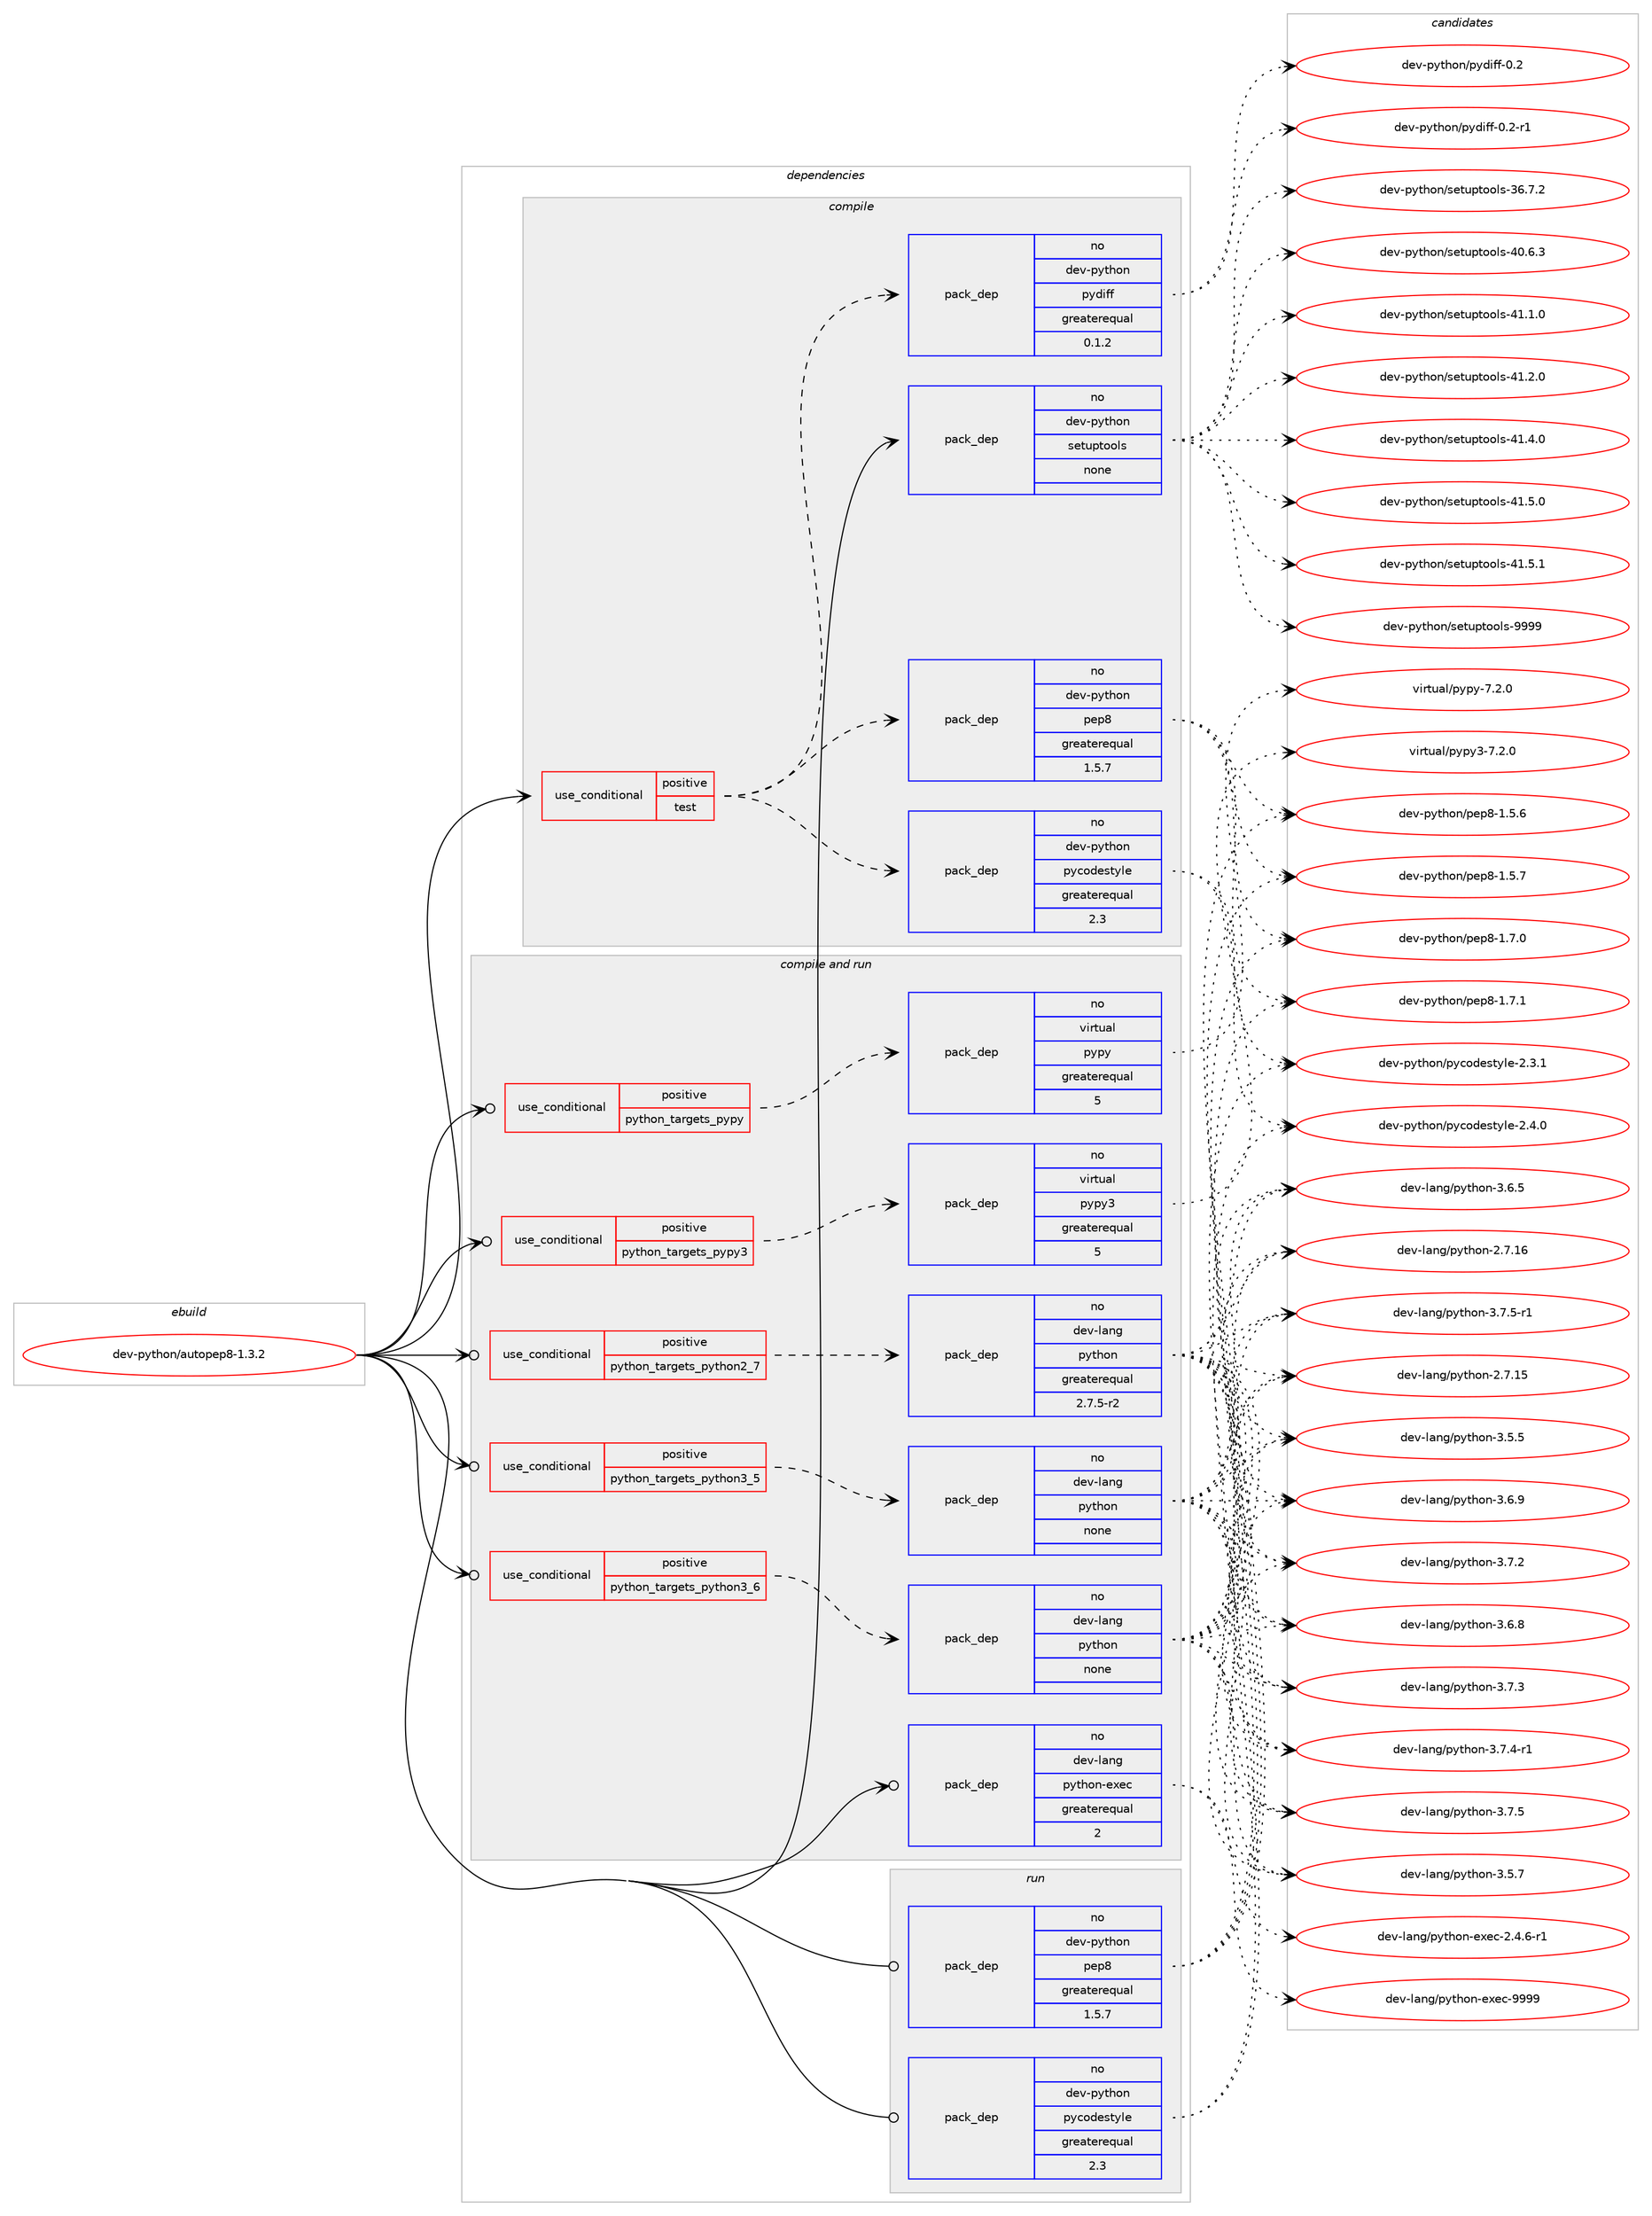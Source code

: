 digraph prolog {

# *************
# Graph options
# *************

newrank=true;
concentrate=true;
compound=true;
graph [rankdir=LR,fontname=Helvetica,fontsize=10,ranksep=1.5];#, ranksep=2.5, nodesep=0.2];
edge  [arrowhead=vee];
node  [fontname=Helvetica,fontsize=10];

# **********
# The ebuild
# **********

subgraph cluster_leftcol {
color=gray;
rank=same;
label=<<i>ebuild</i>>;
id [label="dev-python/autopep8-1.3.2", color=red, width=4, href="../dev-python/autopep8-1.3.2.svg"];
}

# ****************
# The dependencies
# ****************

subgraph cluster_midcol {
color=gray;
label=<<i>dependencies</i>>;
subgraph cluster_compile {
fillcolor="#eeeeee";
style=filled;
label=<<i>compile</i>>;
subgraph cond136544 {
dependency595570 [label=<<TABLE BORDER="0" CELLBORDER="1" CELLSPACING="0" CELLPADDING="4"><TR><TD ROWSPAN="3" CELLPADDING="10">use_conditional</TD></TR><TR><TD>positive</TD></TR><TR><TD>test</TD></TR></TABLE>>, shape=none, color=red];
subgraph pack447253 {
dependency595571 [label=<<TABLE BORDER="0" CELLBORDER="1" CELLSPACING="0" CELLPADDING="4" WIDTH="220"><TR><TD ROWSPAN="6" CELLPADDING="30">pack_dep</TD></TR><TR><TD WIDTH="110">no</TD></TR><TR><TD>dev-python</TD></TR><TR><TD>pep8</TD></TR><TR><TD>greaterequal</TD></TR><TR><TD>1.5.7</TD></TR></TABLE>>, shape=none, color=blue];
}
dependency595570:e -> dependency595571:w [weight=20,style="dashed",arrowhead="vee"];
subgraph pack447254 {
dependency595572 [label=<<TABLE BORDER="0" CELLBORDER="1" CELLSPACING="0" CELLPADDING="4" WIDTH="220"><TR><TD ROWSPAN="6" CELLPADDING="30">pack_dep</TD></TR><TR><TD WIDTH="110">no</TD></TR><TR><TD>dev-python</TD></TR><TR><TD>pycodestyle</TD></TR><TR><TD>greaterequal</TD></TR><TR><TD>2.3</TD></TR></TABLE>>, shape=none, color=blue];
}
dependency595570:e -> dependency595572:w [weight=20,style="dashed",arrowhead="vee"];
subgraph pack447255 {
dependency595573 [label=<<TABLE BORDER="0" CELLBORDER="1" CELLSPACING="0" CELLPADDING="4" WIDTH="220"><TR><TD ROWSPAN="6" CELLPADDING="30">pack_dep</TD></TR><TR><TD WIDTH="110">no</TD></TR><TR><TD>dev-python</TD></TR><TR><TD>pydiff</TD></TR><TR><TD>greaterequal</TD></TR><TR><TD>0.1.2</TD></TR></TABLE>>, shape=none, color=blue];
}
dependency595570:e -> dependency595573:w [weight=20,style="dashed",arrowhead="vee"];
}
id:e -> dependency595570:w [weight=20,style="solid",arrowhead="vee"];
subgraph pack447256 {
dependency595574 [label=<<TABLE BORDER="0" CELLBORDER="1" CELLSPACING="0" CELLPADDING="4" WIDTH="220"><TR><TD ROWSPAN="6" CELLPADDING="30">pack_dep</TD></TR><TR><TD WIDTH="110">no</TD></TR><TR><TD>dev-python</TD></TR><TR><TD>setuptools</TD></TR><TR><TD>none</TD></TR><TR><TD></TD></TR></TABLE>>, shape=none, color=blue];
}
id:e -> dependency595574:w [weight=20,style="solid",arrowhead="vee"];
}
subgraph cluster_compileandrun {
fillcolor="#eeeeee";
style=filled;
label=<<i>compile and run</i>>;
subgraph cond136545 {
dependency595575 [label=<<TABLE BORDER="0" CELLBORDER="1" CELLSPACING="0" CELLPADDING="4"><TR><TD ROWSPAN="3" CELLPADDING="10">use_conditional</TD></TR><TR><TD>positive</TD></TR><TR><TD>python_targets_pypy</TD></TR></TABLE>>, shape=none, color=red];
subgraph pack447257 {
dependency595576 [label=<<TABLE BORDER="0" CELLBORDER="1" CELLSPACING="0" CELLPADDING="4" WIDTH="220"><TR><TD ROWSPAN="6" CELLPADDING="30">pack_dep</TD></TR><TR><TD WIDTH="110">no</TD></TR><TR><TD>virtual</TD></TR><TR><TD>pypy</TD></TR><TR><TD>greaterequal</TD></TR><TR><TD>5</TD></TR></TABLE>>, shape=none, color=blue];
}
dependency595575:e -> dependency595576:w [weight=20,style="dashed",arrowhead="vee"];
}
id:e -> dependency595575:w [weight=20,style="solid",arrowhead="odotvee"];
subgraph cond136546 {
dependency595577 [label=<<TABLE BORDER="0" CELLBORDER="1" CELLSPACING="0" CELLPADDING="4"><TR><TD ROWSPAN="3" CELLPADDING="10">use_conditional</TD></TR><TR><TD>positive</TD></TR><TR><TD>python_targets_pypy3</TD></TR></TABLE>>, shape=none, color=red];
subgraph pack447258 {
dependency595578 [label=<<TABLE BORDER="0" CELLBORDER="1" CELLSPACING="0" CELLPADDING="4" WIDTH="220"><TR><TD ROWSPAN="6" CELLPADDING="30">pack_dep</TD></TR><TR><TD WIDTH="110">no</TD></TR><TR><TD>virtual</TD></TR><TR><TD>pypy3</TD></TR><TR><TD>greaterequal</TD></TR><TR><TD>5</TD></TR></TABLE>>, shape=none, color=blue];
}
dependency595577:e -> dependency595578:w [weight=20,style="dashed",arrowhead="vee"];
}
id:e -> dependency595577:w [weight=20,style="solid",arrowhead="odotvee"];
subgraph cond136547 {
dependency595579 [label=<<TABLE BORDER="0" CELLBORDER="1" CELLSPACING="0" CELLPADDING="4"><TR><TD ROWSPAN="3" CELLPADDING="10">use_conditional</TD></TR><TR><TD>positive</TD></TR><TR><TD>python_targets_python2_7</TD></TR></TABLE>>, shape=none, color=red];
subgraph pack447259 {
dependency595580 [label=<<TABLE BORDER="0" CELLBORDER="1" CELLSPACING="0" CELLPADDING="4" WIDTH="220"><TR><TD ROWSPAN="6" CELLPADDING="30">pack_dep</TD></TR><TR><TD WIDTH="110">no</TD></TR><TR><TD>dev-lang</TD></TR><TR><TD>python</TD></TR><TR><TD>greaterequal</TD></TR><TR><TD>2.7.5-r2</TD></TR></TABLE>>, shape=none, color=blue];
}
dependency595579:e -> dependency595580:w [weight=20,style="dashed",arrowhead="vee"];
}
id:e -> dependency595579:w [weight=20,style="solid",arrowhead="odotvee"];
subgraph cond136548 {
dependency595581 [label=<<TABLE BORDER="0" CELLBORDER="1" CELLSPACING="0" CELLPADDING="4"><TR><TD ROWSPAN="3" CELLPADDING="10">use_conditional</TD></TR><TR><TD>positive</TD></TR><TR><TD>python_targets_python3_5</TD></TR></TABLE>>, shape=none, color=red];
subgraph pack447260 {
dependency595582 [label=<<TABLE BORDER="0" CELLBORDER="1" CELLSPACING="0" CELLPADDING="4" WIDTH="220"><TR><TD ROWSPAN="6" CELLPADDING="30">pack_dep</TD></TR><TR><TD WIDTH="110">no</TD></TR><TR><TD>dev-lang</TD></TR><TR><TD>python</TD></TR><TR><TD>none</TD></TR><TR><TD></TD></TR></TABLE>>, shape=none, color=blue];
}
dependency595581:e -> dependency595582:w [weight=20,style="dashed",arrowhead="vee"];
}
id:e -> dependency595581:w [weight=20,style="solid",arrowhead="odotvee"];
subgraph cond136549 {
dependency595583 [label=<<TABLE BORDER="0" CELLBORDER="1" CELLSPACING="0" CELLPADDING="4"><TR><TD ROWSPAN="3" CELLPADDING="10">use_conditional</TD></TR><TR><TD>positive</TD></TR><TR><TD>python_targets_python3_6</TD></TR></TABLE>>, shape=none, color=red];
subgraph pack447261 {
dependency595584 [label=<<TABLE BORDER="0" CELLBORDER="1" CELLSPACING="0" CELLPADDING="4" WIDTH="220"><TR><TD ROWSPAN="6" CELLPADDING="30">pack_dep</TD></TR><TR><TD WIDTH="110">no</TD></TR><TR><TD>dev-lang</TD></TR><TR><TD>python</TD></TR><TR><TD>none</TD></TR><TR><TD></TD></TR></TABLE>>, shape=none, color=blue];
}
dependency595583:e -> dependency595584:w [weight=20,style="dashed",arrowhead="vee"];
}
id:e -> dependency595583:w [weight=20,style="solid",arrowhead="odotvee"];
subgraph pack447262 {
dependency595585 [label=<<TABLE BORDER="0" CELLBORDER="1" CELLSPACING="0" CELLPADDING="4" WIDTH="220"><TR><TD ROWSPAN="6" CELLPADDING="30">pack_dep</TD></TR><TR><TD WIDTH="110">no</TD></TR><TR><TD>dev-lang</TD></TR><TR><TD>python-exec</TD></TR><TR><TD>greaterequal</TD></TR><TR><TD>2</TD></TR></TABLE>>, shape=none, color=blue];
}
id:e -> dependency595585:w [weight=20,style="solid",arrowhead="odotvee"];
}
subgraph cluster_run {
fillcolor="#eeeeee";
style=filled;
label=<<i>run</i>>;
subgraph pack447263 {
dependency595586 [label=<<TABLE BORDER="0" CELLBORDER="1" CELLSPACING="0" CELLPADDING="4" WIDTH="220"><TR><TD ROWSPAN="6" CELLPADDING="30">pack_dep</TD></TR><TR><TD WIDTH="110">no</TD></TR><TR><TD>dev-python</TD></TR><TR><TD>pep8</TD></TR><TR><TD>greaterequal</TD></TR><TR><TD>1.5.7</TD></TR></TABLE>>, shape=none, color=blue];
}
id:e -> dependency595586:w [weight=20,style="solid",arrowhead="odot"];
subgraph pack447264 {
dependency595587 [label=<<TABLE BORDER="0" CELLBORDER="1" CELLSPACING="0" CELLPADDING="4" WIDTH="220"><TR><TD ROWSPAN="6" CELLPADDING="30">pack_dep</TD></TR><TR><TD WIDTH="110">no</TD></TR><TR><TD>dev-python</TD></TR><TR><TD>pycodestyle</TD></TR><TR><TD>greaterequal</TD></TR><TR><TD>2.3</TD></TR></TABLE>>, shape=none, color=blue];
}
id:e -> dependency595587:w [weight=20,style="solid",arrowhead="odot"];
}
}

# **************
# The candidates
# **************

subgraph cluster_choices {
rank=same;
color=gray;
label=<<i>candidates</i>>;

subgraph choice447253 {
color=black;
nodesep=1;
choice100101118451121211161041111104711210111256454946534654 [label="dev-python/pep8-1.5.6", color=red, width=4,href="../dev-python/pep8-1.5.6.svg"];
choice100101118451121211161041111104711210111256454946534655 [label="dev-python/pep8-1.5.7", color=red, width=4,href="../dev-python/pep8-1.5.7.svg"];
choice100101118451121211161041111104711210111256454946554648 [label="dev-python/pep8-1.7.0", color=red, width=4,href="../dev-python/pep8-1.7.0.svg"];
choice100101118451121211161041111104711210111256454946554649 [label="dev-python/pep8-1.7.1", color=red, width=4,href="../dev-python/pep8-1.7.1.svg"];
dependency595571:e -> choice100101118451121211161041111104711210111256454946534654:w [style=dotted,weight="100"];
dependency595571:e -> choice100101118451121211161041111104711210111256454946534655:w [style=dotted,weight="100"];
dependency595571:e -> choice100101118451121211161041111104711210111256454946554648:w [style=dotted,weight="100"];
dependency595571:e -> choice100101118451121211161041111104711210111256454946554649:w [style=dotted,weight="100"];
}
subgraph choice447254 {
color=black;
nodesep=1;
choice100101118451121211161041111104711212199111100101115116121108101455046514649 [label="dev-python/pycodestyle-2.3.1", color=red, width=4,href="../dev-python/pycodestyle-2.3.1.svg"];
choice100101118451121211161041111104711212199111100101115116121108101455046524648 [label="dev-python/pycodestyle-2.4.0", color=red, width=4,href="../dev-python/pycodestyle-2.4.0.svg"];
dependency595572:e -> choice100101118451121211161041111104711212199111100101115116121108101455046514649:w [style=dotted,weight="100"];
dependency595572:e -> choice100101118451121211161041111104711212199111100101115116121108101455046524648:w [style=dotted,weight="100"];
}
subgraph choice447255 {
color=black;
nodesep=1;
choice100101118451121211161041111104711212110010510210245484650 [label="dev-python/pydiff-0.2", color=red, width=4,href="../dev-python/pydiff-0.2.svg"];
choice1001011184511212111610411111047112121100105102102454846504511449 [label="dev-python/pydiff-0.2-r1", color=red, width=4,href="../dev-python/pydiff-0.2-r1.svg"];
dependency595573:e -> choice100101118451121211161041111104711212110010510210245484650:w [style=dotted,weight="100"];
dependency595573:e -> choice1001011184511212111610411111047112121100105102102454846504511449:w [style=dotted,weight="100"];
}
subgraph choice447256 {
color=black;
nodesep=1;
choice100101118451121211161041111104711510111611711211611111110811545515446554650 [label="dev-python/setuptools-36.7.2", color=red, width=4,href="../dev-python/setuptools-36.7.2.svg"];
choice100101118451121211161041111104711510111611711211611111110811545524846544651 [label="dev-python/setuptools-40.6.3", color=red, width=4,href="../dev-python/setuptools-40.6.3.svg"];
choice100101118451121211161041111104711510111611711211611111110811545524946494648 [label="dev-python/setuptools-41.1.0", color=red, width=4,href="../dev-python/setuptools-41.1.0.svg"];
choice100101118451121211161041111104711510111611711211611111110811545524946504648 [label="dev-python/setuptools-41.2.0", color=red, width=4,href="../dev-python/setuptools-41.2.0.svg"];
choice100101118451121211161041111104711510111611711211611111110811545524946524648 [label="dev-python/setuptools-41.4.0", color=red, width=4,href="../dev-python/setuptools-41.4.0.svg"];
choice100101118451121211161041111104711510111611711211611111110811545524946534648 [label="dev-python/setuptools-41.5.0", color=red, width=4,href="../dev-python/setuptools-41.5.0.svg"];
choice100101118451121211161041111104711510111611711211611111110811545524946534649 [label="dev-python/setuptools-41.5.1", color=red, width=4,href="../dev-python/setuptools-41.5.1.svg"];
choice10010111845112121116104111110471151011161171121161111111081154557575757 [label="dev-python/setuptools-9999", color=red, width=4,href="../dev-python/setuptools-9999.svg"];
dependency595574:e -> choice100101118451121211161041111104711510111611711211611111110811545515446554650:w [style=dotted,weight="100"];
dependency595574:e -> choice100101118451121211161041111104711510111611711211611111110811545524846544651:w [style=dotted,weight="100"];
dependency595574:e -> choice100101118451121211161041111104711510111611711211611111110811545524946494648:w [style=dotted,weight="100"];
dependency595574:e -> choice100101118451121211161041111104711510111611711211611111110811545524946504648:w [style=dotted,weight="100"];
dependency595574:e -> choice100101118451121211161041111104711510111611711211611111110811545524946524648:w [style=dotted,weight="100"];
dependency595574:e -> choice100101118451121211161041111104711510111611711211611111110811545524946534648:w [style=dotted,weight="100"];
dependency595574:e -> choice100101118451121211161041111104711510111611711211611111110811545524946534649:w [style=dotted,weight="100"];
dependency595574:e -> choice10010111845112121116104111110471151011161171121161111111081154557575757:w [style=dotted,weight="100"];
}
subgraph choice447257 {
color=black;
nodesep=1;
choice1181051141161179710847112121112121455546504648 [label="virtual/pypy-7.2.0", color=red, width=4,href="../virtual/pypy-7.2.0.svg"];
dependency595576:e -> choice1181051141161179710847112121112121455546504648:w [style=dotted,weight="100"];
}
subgraph choice447258 {
color=black;
nodesep=1;
choice118105114116117971084711212111212151455546504648 [label="virtual/pypy3-7.2.0", color=red, width=4,href="../virtual/pypy3-7.2.0.svg"];
dependency595578:e -> choice118105114116117971084711212111212151455546504648:w [style=dotted,weight="100"];
}
subgraph choice447259 {
color=black;
nodesep=1;
choice10010111845108971101034711212111610411111045504655464953 [label="dev-lang/python-2.7.15", color=red, width=4,href="../dev-lang/python-2.7.15.svg"];
choice10010111845108971101034711212111610411111045504655464954 [label="dev-lang/python-2.7.16", color=red, width=4,href="../dev-lang/python-2.7.16.svg"];
choice100101118451089711010347112121116104111110455146534653 [label="dev-lang/python-3.5.5", color=red, width=4,href="../dev-lang/python-3.5.5.svg"];
choice100101118451089711010347112121116104111110455146534655 [label="dev-lang/python-3.5.7", color=red, width=4,href="../dev-lang/python-3.5.7.svg"];
choice100101118451089711010347112121116104111110455146544653 [label="dev-lang/python-3.6.5", color=red, width=4,href="../dev-lang/python-3.6.5.svg"];
choice100101118451089711010347112121116104111110455146544656 [label="dev-lang/python-3.6.8", color=red, width=4,href="../dev-lang/python-3.6.8.svg"];
choice100101118451089711010347112121116104111110455146544657 [label="dev-lang/python-3.6.9", color=red, width=4,href="../dev-lang/python-3.6.9.svg"];
choice100101118451089711010347112121116104111110455146554650 [label="dev-lang/python-3.7.2", color=red, width=4,href="../dev-lang/python-3.7.2.svg"];
choice100101118451089711010347112121116104111110455146554651 [label="dev-lang/python-3.7.3", color=red, width=4,href="../dev-lang/python-3.7.3.svg"];
choice1001011184510897110103471121211161041111104551465546524511449 [label="dev-lang/python-3.7.4-r1", color=red, width=4,href="../dev-lang/python-3.7.4-r1.svg"];
choice100101118451089711010347112121116104111110455146554653 [label="dev-lang/python-3.7.5", color=red, width=4,href="../dev-lang/python-3.7.5.svg"];
choice1001011184510897110103471121211161041111104551465546534511449 [label="dev-lang/python-3.7.5-r1", color=red, width=4,href="../dev-lang/python-3.7.5-r1.svg"];
dependency595580:e -> choice10010111845108971101034711212111610411111045504655464953:w [style=dotted,weight="100"];
dependency595580:e -> choice10010111845108971101034711212111610411111045504655464954:w [style=dotted,weight="100"];
dependency595580:e -> choice100101118451089711010347112121116104111110455146534653:w [style=dotted,weight="100"];
dependency595580:e -> choice100101118451089711010347112121116104111110455146534655:w [style=dotted,weight="100"];
dependency595580:e -> choice100101118451089711010347112121116104111110455146544653:w [style=dotted,weight="100"];
dependency595580:e -> choice100101118451089711010347112121116104111110455146544656:w [style=dotted,weight="100"];
dependency595580:e -> choice100101118451089711010347112121116104111110455146544657:w [style=dotted,weight="100"];
dependency595580:e -> choice100101118451089711010347112121116104111110455146554650:w [style=dotted,weight="100"];
dependency595580:e -> choice100101118451089711010347112121116104111110455146554651:w [style=dotted,weight="100"];
dependency595580:e -> choice1001011184510897110103471121211161041111104551465546524511449:w [style=dotted,weight="100"];
dependency595580:e -> choice100101118451089711010347112121116104111110455146554653:w [style=dotted,weight="100"];
dependency595580:e -> choice1001011184510897110103471121211161041111104551465546534511449:w [style=dotted,weight="100"];
}
subgraph choice447260 {
color=black;
nodesep=1;
choice10010111845108971101034711212111610411111045504655464953 [label="dev-lang/python-2.7.15", color=red, width=4,href="../dev-lang/python-2.7.15.svg"];
choice10010111845108971101034711212111610411111045504655464954 [label="dev-lang/python-2.7.16", color=red, width=4,href="../dev-lang/python-2.7.16.svg"];
choice100101118451089711010347112121116104111110455146534653 [label="dev-lang/python-3.5.5", color=red, width=4,href="../dev-lang/python-3.5.5.svg"];
choice100101118451089711010347112121116104111110455146534655 [label="dev-lang/python-3.5.7", color=red, width=4,href="../dev-lang/python-3.5.7.svg"];
choice100101118451089711010347112121116104111110455146544653 [label="dev-lang/python-3.6.5", color=red, width=4,href="../dev-lang/python-3.6.5.svg"];
choice100101118451089711010347112121116104111110455146544656 [label="dev-lang/python-3.6.8", color=red, width=4,href="../dev-lang/python-3.6.8.svg"];
choice100101118451089711010347112121116104111110455146544657 [label="dev-lang/python-3.6.9", color=red, width=4,href="../dev-lang/python-3.6.9.svg"];
choice100101118451089711010347112121116104111110455146554650 [label="dev-lang/python-3.7.2", color=red, width=4,href="../dev-lang/python-3.7.2.svg"];
choice100101118451089711010347112121116104111110455146554651 [label="dev-lang/python-3.7.3", color=red, width=4,href="../dev-lang/python-3.7.3.svg"];
choice1001011184510897110103471121211161041111104551465546524511449 [label="dev-lang/python-3.7.4-r1", color=red, width=4,href="../dev-lang/python-3.7.4-r1.svg"];
choice100101118451089711010347112121116104111110455146554653 [label="dev-lang/python-3.7.5", color=red, width=4,href="../dev-lang/python-3.7.5.svg"];
choice1001011184510897110103471121211161041111104551465546534511449 [label="dev-lang/python-3.7.5-r1", color=red, width=4,href="../dev-lang/python-3.7.5-r1.svg"];
dependency595582:e -> choice10010111845108971101034711212111610411111045504655464953:w [style=dotted,weight="100"];
dependency595582:e -> choice10010111845108971101034711212111610411111045504655464954:w [style=dotted,weight="100"];
dependency595582:e -> choice100101118451089711010347112121116104111110455146534653:w [style=dotted,weight="100"];
dependency595582:e -> choice100101118451089711010347112121116104111110455146534655:w [style=dotted,weight="100"];
dependency595582:e -> choice100101118451089711010347112121116104111110455146544653:w [style=dotted,weight="100"];
dependency595582:e -> choice100101118451089711010347112121116104111110455146544656:w [style=dotted,weight="100"];
dependency595582:e -> choice100101118451089711010347112121116104111110455146544657:w [style=dotted,weight="100"];
dependency595582:e -> choice100101118451089711010347112121116104111110455146554650:w [style=dotted,weight="100"];
dependency595582:e -> choice100101118451089711010347112121116104111110455146554651:w [style=dotted,weight="100"];
dependency595582:e -> choice1001011184510897110103471121211161041111104551465546524511449:w [style=dotted,weight="100"];
dependency595582:e -> choice100101118451089711010347112121116104111110455146554653:w [style=dotted,weight="100"];
dependency595582:e -> choice1001011184510897110103471121211161041111104551465546534511449:w [style=dotted,weight="100"];
}
subgraph choice447261 {
color=black;
nodesep=1;
choice10010111845108971101034711212111610411111045504655464953 [label="dev-lang/python-2.7.15", color=red, width=4,href="../dev-lang/python-2.7.15.svg"];
choice10010111845108971101034711212111610411111045504655464954 [label="dev-lang/python-2.7.16", color=red, width=4,href="../dev-lang/python-2.7.16.svg"];
choice100101118451089711010347112121116104111110455146534653 [label="dev-lang/python-3.5.5", color=red, width=4,href="../dev-lang/python-3.5.5.svg"];
choice100101118451089711010347112121116104111110455146534655 [label="dev-lang/python-3.5.7", color=red, width=4,href="../dev-lang/python-3.5.7.svg"];
choice100101118451089711010347112121116104111110455146544653 [label="dev-lang/python-3.6.5", color=red, width=4,href="../dev-lang/python-3.6.5.svg"];
choice100101118451089711010347112121116104111110455146544656 [label="dev-lang/python-3.6.8", color=red, width=4,href="../dev-lang/python-3.6.8.svg"];
choice100101118451089711010347112121116104111110455146544657 [label="dev-lang/python-3.6.9", color=red, width=4,href="../dev-lang/python-3.6.9.svg"];
choice100101118451089711010347112121116104111110455146554650 [label="dev-lang/python-3.7.2", color=red, width=4,href="../dev-lang/python-3.7.2.svg"];
choice100101118451089711010347112121116104111110455146554651 [label="dev-lang/python-3.7.3", color=red, width=4,href="../dev-lang/python-3.7.3.svg"];
choice1001011184510897110103471121211161041111104551465546524511449 [label="dev-lang/python-3.7.4-r1", color=red, width=4,href="../dev-lang/python-3.7.4-r1.svg"];
choice100101118451089711010347112121116104111110455146554653 [label="dev-lang/python-3.7.5", color=red, width=4,href="../dev-lang/python-3.7.5.svg"];
choice1001011184510897110103471121211161041111104551465546534511449 [label="dev-lang/python-3.7.5-r1", color=red, width=4,href="../dev-lang/python-3.7.5-r1.svg"];
dependency595584:e -> choice10010111845108971101034711212111610411111045504655464953:w [style=dotted,weight="100"];
dependency595584:e -> choice10010111845108971101034711212111610411111045504655464954:w [style=dotted,weight="100"];
dependency595584:e -> choice100101118451089711010347112121116104111110455146534653:w [style=dotted,weight="100"];
dependency595584:e -> choice100101118451089711010347112121116104111110455146534655:w [style=dotted,weight="100"];
dependency595584:e -> choice100101118451089711010347112121116104111110455146544653:w [style=dotted,weight="100"];
dependency595584:e -> choice100101118451089711010347112121116104111110455146544656:w [style=dotted,weight="100"];
dependency595584:e -> choice100101118451089711010347112121116104111110455146544657:w [style=dotted,weight="100"];
dependency595584:e -> choice100101118451089711010347112121116104111110455146554650:w [style=dotted,weight="100"];
dependency595584:e -> choice100101118451089711010347112121116104111110455146554651:w [style=dotted,weight="100"];
dependency595584:e -> choice1001011184510897110103471121211161041111104551465546524511449:w [style=dotted,weight="100"];
dependency595584:e -> choice100101118451089711010347112121116104111110455146554653:w [style=dotted,weight="100"];
dependency595584:e -> choice1001011184510897110103471121211161041111104551465546534511449:w [style=dotted,weight="100"];
}
subgraph choice447262 {
color=black;
nodesep=1;
choice10010111845108971101034711212111610411111045101120101994550465246544511449 [label="dev-lang/python-exec-2.4.6-r1", color=red, width=4,href="../dev-lang/python-exec-2.4.6-r1.svg"];
choice10010111845108971101034711212111610411111045101120101994557575757 [label="dev-lang/python-exec-9999", color=red, width=4,href="../dev-lang/python-exec-9999.svg"];
dependency595585:e -> choice10010111845108971101034711212111610411111045101120101994550465246544511449:w [style=dotted,weight="100"];
dependency595585:e -> choice10010111845108971101034711212111610411111045101120101994557575757:w [style=dotted,weight="100"];
}
subgraph choice447263 {
color=black;
nodesep=1;
choice100101118451121211161041111104711210111256454946534654 [label="dev-python/pep8-1.5.6", color=red, width=4,href="../dev-python/pep8-1.5.6.svg"];
choice100101118451121211161041111104711210111256454946534655 [label="dev-python/pep8-1.5.7", color=red, width=4,href="../dev-python/pep8-1.5.7.svg"];
choice100101118451121211161041111104711210111256454946554648 [label="dev-python/pep8-1.7.0", color=red, width=4,href="../dev-python/pep8-1.7.0.svg"];
choice100101118451121211161041111104711210111256454946554649 [label="dev-python/pep8-1.7.1", color=red, width=4,href="../dev-python/pep8-1.7.1.svg"];
dependency595586:e -> choice100101118451121211161041111104711210111256454946534654:w [style=dotted,weight="100"];
dependency595586:e -> choice100101118451121211161041111104711210111256454946534655:w [style=dotted,weight="100"];
dependency595586:e -> choice100101118451121211161041111104711210111256454946554648:w [style=dotted,weight="100"];
dependency595586:e -> choice100101118451121211161041111104711210111256454946554649:w [style=dotted,weight="100"];
}
subgraph choice447264 {
color=black;
nodesep=1;
choice100101118451121211161041111104711212199111100101115116121108101455046514649 [label="dev-python/pycodestyle-2.3.1", color=red, width=4,href="../dev-python/pycodestyle-2.3.1.svg"];
choice100101118451121211161041111104711212199111100101115116121108101455046524648 [label="dev-python/pycodestyle-2.4.0", color=red, width=4,href="../dev-python/pycodestyle-2.4.0.svg"];
dependency595587:e -> choice100101118451121211161041111104711212199111100101115116121108101455046514649:w [style=dotted,weight="100"];
dependency595587:e -> choice100101118451121211161041111104711212199111100101115116121108101455046524648:w [style=dotted,weight="100"];
}
}

}
